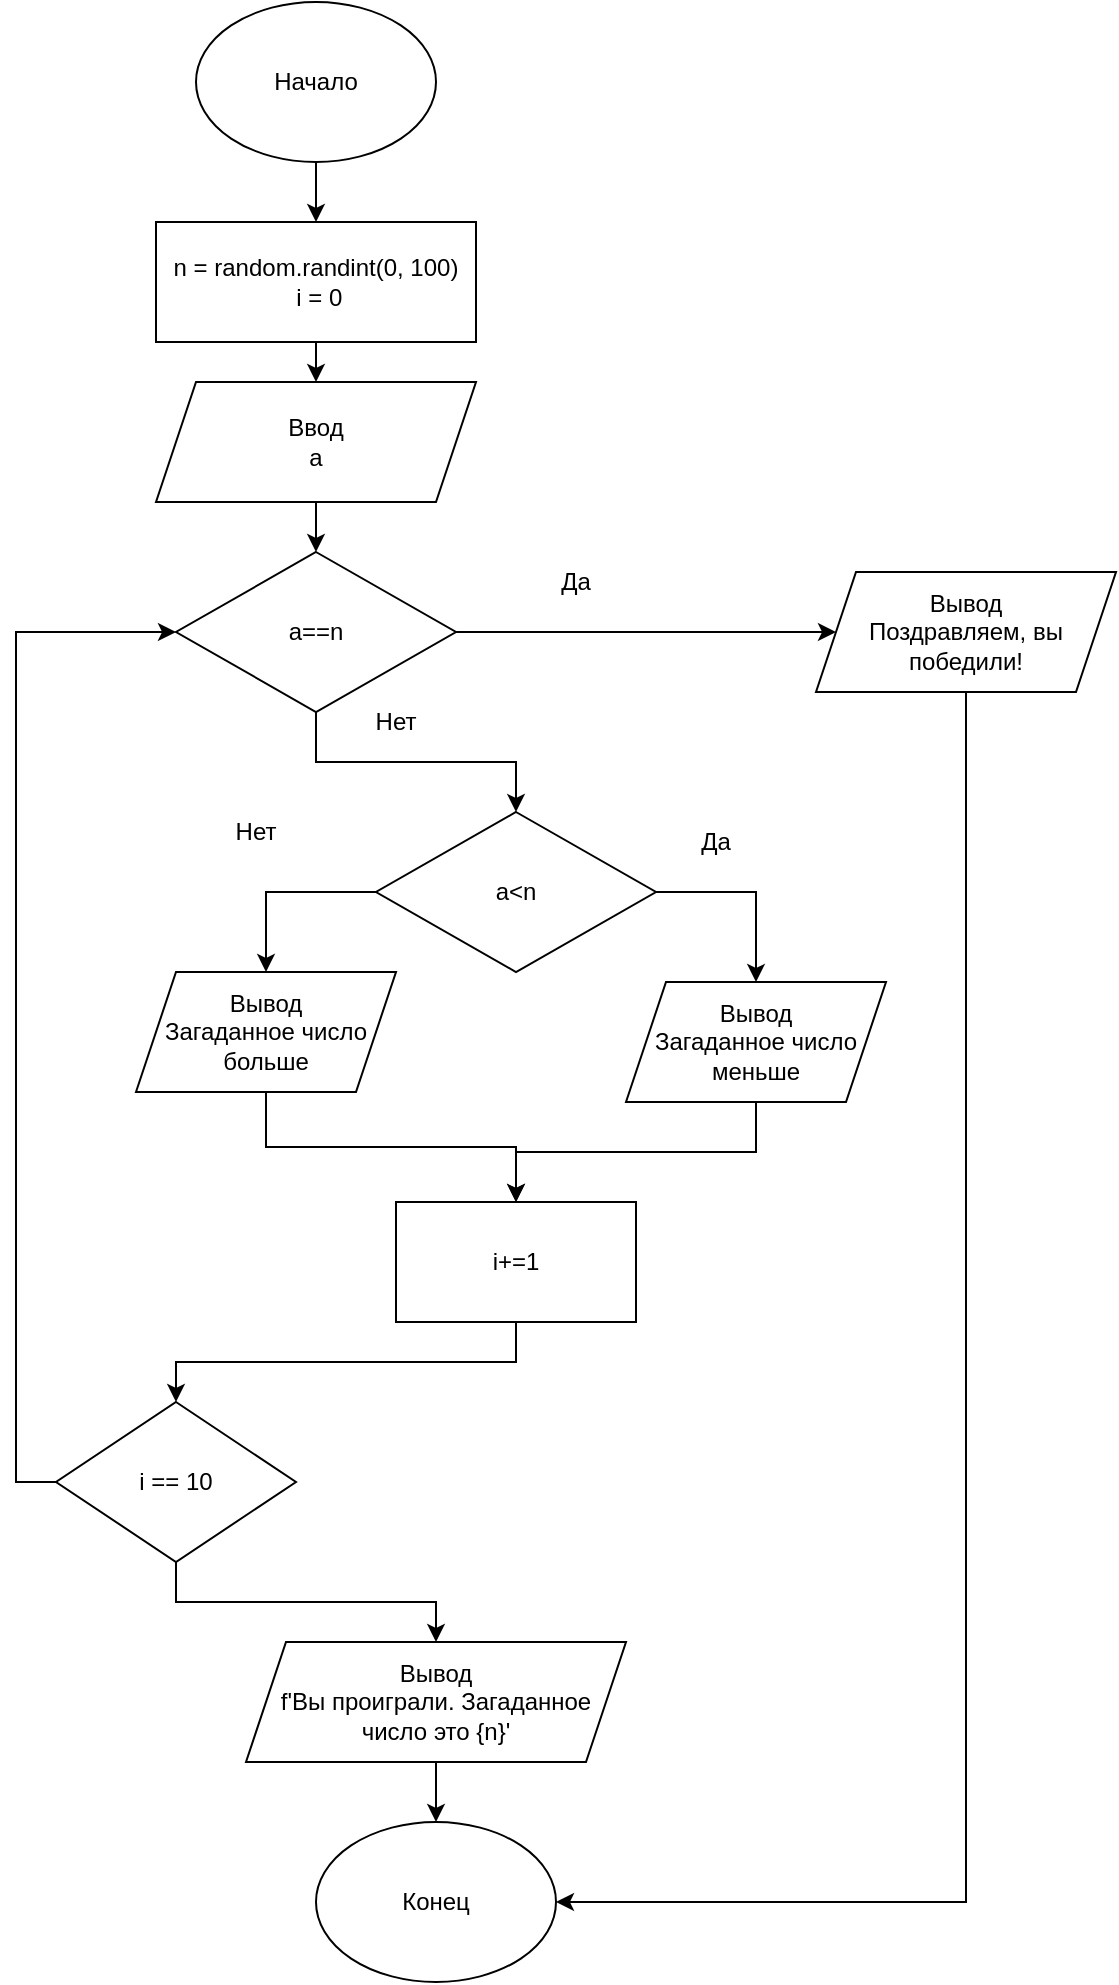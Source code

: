 <mxfile version="20.6.2" type="device"><diagram id="Pu8cmWuxYI5Xjd0ktawB" name="Страница 1"><mxGraphModel dx="782" dy="733" grid="1" gridSize="10" guides="1" tooltips="1" connect="1" arrows="1" fold="1" page="1" pageScale="1" pageWidth="827" pageHeight="1169" math="0" shadow="0"><root><mxCell id="0"/><mxCell id="1" parent="0"/><mxCell id="b1x5u6Nq-BY_CTylBLK5-4" style="edgeStyle=orthogonalEdgeStyle;rounded=0;orthogonalLoop=1;jettySize=auto;html=1;exitX=0.5;exitY=1;exitDx=0;exitDy=0;entryX=0.5;entryY=0;entryDx=0;entryDy=0;" edge="1" parent="1" source="b1x5u6Nq-BY_CTylBLK5-1" target="b1x5u6Nq-BY_CTylBLK5-3"><mxGeometry relative="1" as="geometry"/></mxCell><mxCell id="b1x5u6Nq-BY_CTylBLK5-1" value="Начало" style="ellipse;whiteSpace=wrap;html=1;" vertex="1" parent="1"><mxGeometry x="320" y="20" width="120" height="80" as="geometry"/></mxCell><mxCell id="b1x5u6Nq-BY_CTylBLK5-2" value="Конец" style="ellipse;whiteSpace=wrap;html=1;" vertex="1" parent="1"><mxGeometry x="380" y="930" width="120" height="80" as="geometry"/></mxCell><mxCell id="b1x5u6Nq-BY_CTylBLK5-56" style="edgeStyle=orthogonalEdgeStyle;rounded=0;orthogonalLoop=1;jettySize=auto;html=1;exitX=0.5;exitY=1;exitDx=0;exitDy=0;entryX=0.5;entryY=0;entryDx=0;entryDy=0;" edge="1" parent="1" source="b1x5u6Nq-BY_CTylBLK5-3" target="b1x5u6Nq-BY_CTylBLK5-6"><mxGeometry relative="1" as="geometry"/></mxCell><mxCell id="b1x5u6Nq-BY_CTylBLK5-3" value="n = random.randint(0, 100)&lt;br&gt;&amp;nbsp;i = 0" style="rounded=0;whiteSpace=wrap;html=1;" vertex="1" parent="1"><mxGeometry x="300" y="130" width="160" height="60" as="geometry"/></mxCell><mxCell id="b1x5u6Nq-BY_CTylBLK5-57" style="edgeStyle=orthogonalEdgeStyle;rounded=0;orthogonalLoop=1;jettySize=auto;html=1;exitX=0.5;exitY=1;exitDx=0;exitDy=0;entryX=0.5;entryY=0;entryDx=0;entryDy=0;" edge="1" parent="1" source="b1x5u6Nq-BY_CTylBLK5-6" target="b1x5u6Nq-BY_CTylBLK5-10"><mxGeometry relative="1" as="geometry"/></mxCell><mxCell id="b1x5u6Nq-BY_CTylBLK5-6" value="Ввод&lt;br&gt;a" style="shape=parallelogram;perimeter=parallelogramPerimeter;whiteSpace=wrap;html=1;fixedSize=1;" vertex="1" parent="1"><mxGeometry x="300" y="210" width="160" height="60" as="geometry"/></mxCell><mxCell id="b1x5u6Nq-BY_CTylBLK5-17" style="edgeStyle=orthogonalEdgeStyle;rounded=0;orthogonalLoop=1;jettySize=auto;html=1;exitX=1;exitY=0.5;exitDx=0;exitDy=0;" edge="1" parent="1" source="b1x5u6Nq-BY_CTylBLK5-10" target="b1x5u6Nq-BY_CTylBLK5-16"><mxGeometry relative="1" as="geometry"/></mxCell><mxCell id="b1x5u6Nq-BY_CTylBLK5-29" style="edgeStyle=orthogonalEdgeStyle;rounded=0;orthogonalLoop=1;jettySize=auto;html=1;exitX=0.5;exitY=1;exitDx=0;exitDy=0;entryX=0.5;entryY=0;entryDx=0;entryDy=0;" edge="1" parent="1" source="b1x5u6Nq-BY_CTylBLK5-10" target="b1x5u6Nq-BY_CTylBLK5-24"><mxGeometry relative="1" as="geometry"/></mxCell><mxCell id="b1x5u6Nq-BY_CTylBLK5-10" value="a==n" style="rhombus;whiteSpace=wrap;html=1;" vertex="1" parent="1"><mxGeometry x="310" y="295" width="140" height="80" as="geometry"/></mxCell><mxCell id="b1x5u6Nq-BY_CTylBLK5-22" style="edgeStyle=orthogonalEdgeStyle;rounded=0;orthogonalLoop=1;jettySize=auto;html=1;exitX=0.5;exitY=1;exitDx=0;exitDy=0;entryX=1;entryY=0.5;entryDx=0;entryDy=0;" edge="1" parent="1" source="b1x5u6Nq-BY_CTylBLK5-16" target="b1x5u6Nq-BY_CTylBLK5-2"><mxGeometry relative="1" as="geometry"/></mxCell><mxCell id="b1x5u6Nq-BY_CTylBLK5-16" value="Вывод&lt;br&gt;Поздравляем, вы победили!" style="shape=parallelogram;perimeter=parallelogramPerimeter;whiteSpace=wrap;html=1;fixedSize=1;" vertex="1" parent="1"><mxGeometry x="630" y="305" width="150" height="60" as="geometry"/></mxCell><mxCell id="b1x5u6Nq-BY_CTylBLK5-23" value="Да" style="text;html=1;strokeColor=none;fillColor=none;align=center;verticalAlign=middle;whiteSpace=wrap;rounded=0;" vertex="1" parent="1"><mxGeometry x="480" y="295" width="60" height="30" as="geometry"/></mxCell><mxCell id="b1x5u6Nq-BY_CTylBLK5-70" style="edgeStyle=orthogonalEdgeStyle;rounded=0;orthogonalLoop=1;jettySize=auto;html=1;exitX=0;exitY=0.5;exitDx=0;exitDy=0;entryX=0.5;entryY=0;entryDx=0;entryDy=0;" edge="1" parent="1" source="b1x5u6Nq-BY_CTylBLK5-24" target="b1x5u6Nq-BY_CTylBLK5-31"><mxGeometry relative="1" as="geometry"/></mxCell><mxCell id="b1x5u6Nq-BY_CTylBLK5-71" style="edgeStyle=orthogonalEdgeStyle;rounded=0;orthogonalLoop=1;jettySize=auto;html=1;exitX=1;exitY=0.5;exitDx=0;exitDy=0;entryX=0.5;entryY=0;entryDx=0;entryDy=0;" edge="1" parent="1" source="b1x5u6Nq-BY_CTylBLK5-24" target="b1x5u6Nq-BY_CTylBLK5-35"><mxGeometry relative="1" as="geometry"/></mxCell><mxCell id="b1x5u6Nq-BY_CTylBLK5-24" value="a&amp;lt;n" style="rhombus;whiteSpace=wrap;html=1;" vertex="1" parent="1"><mxGeometry x="410" y="425" width="140" height="80" as="geometry"/></mxCell><mxCell id="b1x5u6Nq-BY_CTylBLK5-26" value="Нет" style="text;html=1;strokeColor=none;fillColor=none;align=center;verticalAlign=middle;whiteSpace=wrap;rounded=0;" vertex="1" parent="1"><mxGeometry x="390" y="365" width="60" height="30" as="geometry"/></mxCell><mxCell id="b1x5u6Nq-BY_CTylBLK5-30" value="Нет" style="text;html=1;strokeColor=none;fillColor=none;align=center;verticalAlign=middle;whiteSpace=wrap;rounded=0;" vertex="1" parent="1"><mxGeometry x="320" y="420" width="60" height="30" as="geometry"/></mxCell><mxCell id="b1x5u6Nq-BY_CTylBLK5-62" style="edgeStyle=orthogonalEdgeStyle;rounded=0;orthogonalLoop=1;jettySize=auto;html=1;exitX=0.5;exitY=1;exitDx=0;exitDy=0;entryX=0.5;entryY=0;entryDx=0;entryDy=0;" edge="1" parent="1" source="b1x5u6Nq-BY_CTylBLK5-31" target="b1x5u6Nq-BY_CTylBLK5-51"><mxGeometry relative="1" as="geometry"/></mxCell><mxCell id="b1x5u6Nq-BY_CTylBLK5-31" value="Вывод&lt;br&gt;Загаданное число больше" style="shape=parallelogram;perimeter=parallelogramPerimeter;whiteSpace=wrap;html=1;fixedSize=1;" vertex="1" parent="1"><mxGeometry x="290" y="505" width="130" height="60" as="geometry"/></mxCell><mxCell id="b1x5u6Nq-BY_CTylBLK5-61" style="edgeStyle=orthogonalEdgeStyle;rounded=0;orthogonalLoop=1;jettySize=auto;html=1;exitX=0.5;exitY=1;exitDx=0;exitDy=0;entryX=0.5;entryY=0;entryDx=0;entryDy=0;" edge="1" parent="1" source="b1x5u6Nq-BY_CTylBLK5-35" target="b1x5u6Nq-BY_CTylBLK5-51"><mxGeometry relative="1" as="geometry"/></mxCell><mxCell id="b1x5u6Nq-BY_CTylBLK5-35" value="Вывод&lt;br&gt;Загаданное число меньше" style="shape=parallelogram;perimeter=parallelogramPerimeter;whiteSpace=wrap;html=1;fixedSize=1;" vertex="1" parent="1"><mxGeometry x="535" y="510" width="130" height="60" as="geometry"/></mxCell><mxCell id="b1x5u6Nq-BY_CTylBLK5-49" value="Да" style="text;html=1;strokeColor=none;fillColor=none;align=center;verticalAlign=middle;whiteSpace=wrap;rounded=0;" vertex="1" parent="1"><mxGeometry x="550" y="425" width="60" height="30" as="geometry"/></mxCell><mxCell id="b1x5u6Nq-BY_CTylBLK5-65" style="edgeStyle=orthogonalEdgeStyle;rounded=0;orthogonalLoop=1;jettySize=auto;html=1;exitX=0.5;exitY=1;exitDx=0;exitDy=0;entryX=0.5;entryY=0;entryDx=0;entryDy=0;" edge="1" parent="1" source="b1x5u6Nq-BY_CTylBLK5-51" target="b1x5u6Nq-BY_CTylBLK5-63"><mxGeometry relative="1" as="geometry"/></mxCell><mxCell id="b1x5u6Nq-BY_CTylBLK5-51" value="i+=1" style="rounded=0;whiteSpace=wrap;html=1;" vertex="1" parent="1"><mxGeometry x="420" y="620" width="120" height="60" as="geometry"/></mxCell><mxCell id="b1x5u6Nq-BY_CTylBLK5-58" style="edgeStyle=orthogonalEdgeStyle;rounded=0;orthogonalLoop=1;jettySize=auto;html=1;exitX=0.5;exitY=1;exitDx=0;exitDy=0;" edge="1" parent="1" source="b1x5u6Nq-BY_CTylBLK5-26" target="b1x5u6Nq-BY_CTylBLK5-26"><mxGeometry relative="1" as="geometry"/></mxCell><mxCell id="b1x5u6Nq-BY_CTylBLK5-66" style="edgeStyle=orthogonalEdgeStyle;rounded=0;orthogonalLoop=1;jettySize=auto;html=1;exitX=0;exitY=0.5;exitDx=0;exitDy=0;entryX=0;entryY=0.5;entryDx=0;entryDy=0;" edge="1" parent="1" source="b1x5u6Nq-BY_CTylBLK5-63" target="b1x5u6Nq-BY_CTylBLK5-10"><mxGeometry relative="1" as="geometry"/></mxCell><mxCell id="b1x5u6Nq-BY_CTylBLK5-68" style="edgeStyle=orthogonalEdgeStyle;rounded=0;orthogonalLoop=1;jettySize=auto;html=1;exitX=0.5;exitY=1;exitDx=0;exitDy=0;entryX=0.5;entryY=0;entryDx=0;entryDy=0;" edge="1" parent="1" source="b1x5u6Nq-BY_CTylBLK5-63" target="b1x5u6Nq-BY_CTylBLK5-67"><mxGeometry relative="1" as="geometry"/></mxCell><mxCell id="b1x5u6Nq-BY_CTylBLK5-63" value="i == 10" style="rhombus;whiteSpace=wrap;html=1;" vertex="1" parent="1"><mxGeometry x="250" y="720" width="120" height="80" as="geometry"/></mxCell><mxCell id="b1x5u6Nq-BY_CTylBLK5-69" style="edgeStyle=orthogonalEdgeStyle;rounded=0;orthogonalLoop=1;jettySize=auto;html=1;exitX=0.5;exitY=1;exitDx=0;exitDy=0;entryX=0.5;entryY=0;entryDx=0;entryDy=0;" edge="1" parent="1" source="b1x5u6Nq-BY_CTylBLK5-67" target="b1x5u6Nq-BY_CTylBLK5-2"><mxGeometry relative="1" as="geometry"/></mxCell><mxCell id="b1x5u6Nq-BY_CTylBLK5-67" value="Вывод&lt;br&gt;f'Вы проиграли. Загаданное число это {n}'" style="shape=parallelogram;perimeter=parallelogramPerimeter;whiteSpace=wrap;html=1;fixedSize=1;" vertex="1" parent="1"><mxGeometry x="345" y="840" width="190" height="60" as="geometry"/></mxCell></root></mxGraphModel></diagram></mxfile>